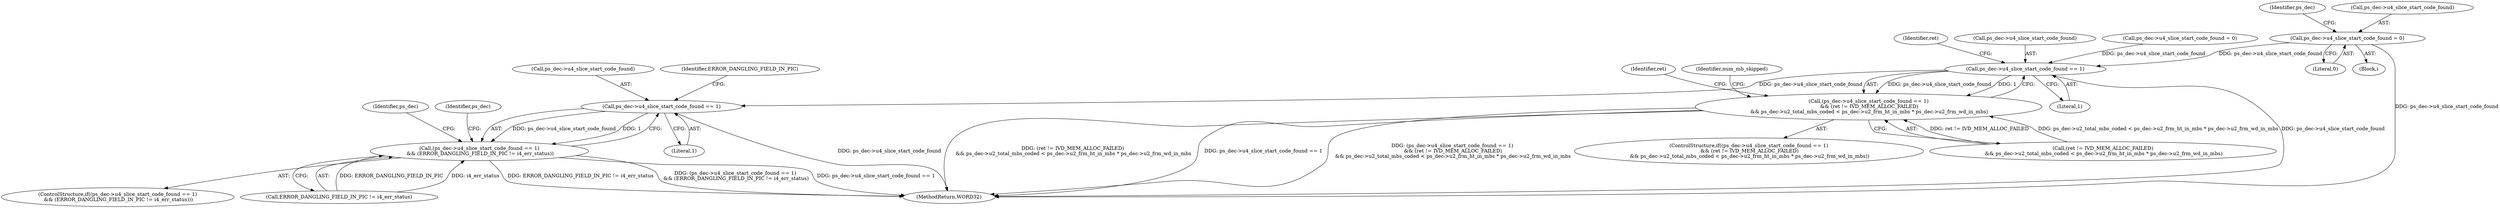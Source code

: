 digraph "0_Android_7109ce3f8f90a28ca9f0ee6e14f6ac5e414c62cf@pointer" {
"1000524" [label="(Call,ps_dec->u4_slice_start_code_found = 0)"];
"1001471" [label="(Call,ps_dec->u4_slice_start_code_found == 1)"];
"1001470" [label="(Call,(ps_dec->u4_slice_start_code_found == 1)\n && (ret != IVD_MEM_ALLOC_FAILED)\n && ps_dec->u2_total_mbs_coded < ps_dec->u2_frm_ht_in_mbs * ps_dec->u2_frm_wd_in_mbs)"];
"1001826" [label="(Call,ps_dec->u4_slice_start_code_found == 1)"];
"1001825" [label="(Call,(ps_dec->u4_slice_start_code_found == 1)\n && (ERROR_DANGLING_FIELD_IN_PIC != i4_err_status))"];
"1000528" [label="(Literal,0)"];
"1001838" [label="(Identifier,ps_dec)"];
"1001470" [label="(Call,(ps_dec->u4_slice_start_code_found == 1)\n && (ret != IVD_MEM_ALLOC_FAILED)\n && ps_dec->u2_total_mbs_coded < ps_dec->u2_frm_ht_in_mbs * ps_dec->u2_frm_wd_in_mbs)"];
"1001830" [label="(Literal,1)"];
"1001571" [label="(Identifier,ret)"];
"1000533" [label="(Identifier,ps_dec)"];
"1001471" [label="(Call,ps_dec->u4_slice_start_code_found == 1)"];
"1001478" [label="(Identifier,ret)"];
"1000151" [label="(Block,)"];
"1001475" [label="(Literal,1)"];
"1002160" [label="(MethodReturn,WORD32)"];
"1000524" [label="(Call,ps_dec->u4_slice_start_code_found = 0)"];
"1001824" [label="(ControlStructure,if((ps_dec->u4_slice_start_code_found == 1)\n && (ERROR_DANGLING_FIELD_IN_PIC != i4_err_status)))"];
"1001497" [label="(Identifier,num_mb_skipped)"];
"1001826" [label="(Call,ps_dec->u4_slice_start_code_found == 1)"];
"1001469" [label="(ControlStructure,if((ps_dec->u4_slice_start_code_found == 1)\n && (ret != IVD_MEM_ALLOC_FAILED)\n && ps_dec->u2_total_mbs_coded < ps_dec->u2_frm_ht_in_mbs * ps_dec->u2_frm_wd_in_mbs))"];
"1001827" [label="(Call,ps_dec->u4_slice_start_code_found)"];
"1001832" [label="(Identifier,ERROR_DANGLING_FIELD_IN_PIC)"];
"1001831" [label="(Call,ERROR_DANGLING_FIELD_IN_PIC != i4_err_status)"];
"1001476" [label="(Call,(ret != IVD_MEM_ALLOC_FAILED)\n && ps_dec->u2_total_mbs_coded < ps_dec->u2_frm_ht_in_mbs * ps_dec->u2_frm_wd_in_mbs)"];
"1001994" [label="(Identifier,ps_dec)"];
"1001472" [label="(Call,ps_dec->u4_slice_start_code_found)"];
"1001337" [label="(Call,ps_dec->u4_slice_start_code_found = 0)"];
"1000525" [label="(Call,ps_dec->u4_slice_start_code_found)"];
"1001825" [label="(Call,(ps_dec->u4_slice_start_code_found == 1)\n && (ERROR_DANGLING_FIELD_IN_PIC != i4_err_status))"];
"1000524" -> "1000151"  [label="AST: "];
"1000524" -> "1000528"  [label="CFG: "];
"1000525" -> "1000524"  [label="AST: "];
"1000528" -> "1000524"  [label="AST: "];
"1000533" -> "1000524"  [label="CFG: "];
"1000524" -> "1002160"  [label="DDG: ps_dec->u4_slice_start_code_found"];
"1000524" -> "1001471"  [label="DDG: ps_dec->u4_slice_start_code_found"];
"1001471" -> "1001470"  [label="AST: "];
"1001471" -> "1001475"  [label="CFG: "];
"1001472" -> "1001471"  [label="AST: "];
"1001475" -> "1001471"  [label="AST: "];
"1001478" -> "1001471"  [label="CFG: "];
"1001470" -> "1001471"  [label="CFG: "];
"1001471" -> "1002160"  [label="DDG: ps_dec->u4_slice_start_code_found"];
"1001471" -> "1001470"  [label="DDG: ps_dec->u4_slice_start_code_found"];
"1001471" -> "1001470"  [label="DDG: 1"];
"1001337" -> "1001471"  [label="DDG: ps_dec->u4_slice_start_code_found"];
"1001471" -> "1001826"  [label="DDG: ps_dec->u4_slice_start_code_found"];
"1001470" -> "1001469"  [label="AST: "];
"1001470" -> "1001476"  [label="CFG: "];
"1001476" -> "1001470"  [label="AST: "];
"1001497" -> "1001470"  [label="CFG: "];
"1001571" -> "1001470"  [label="CFG: "];
"1001470" -> "1002160"  [label="DDG: (ret != IVD_MEM_ALLOC_FAILED)\n && ps_dec->u2_total_mbs_coded < ps_dec->u2_frm_ht_in_mbs * ps_dec->u2_frm_wd_in_mbs"];
"1001470" -> "1002160"  [label="DDG: ps_dec->u4_slice_start_code_found == 1"];
"1001470" -> "1002160"  [label="DDG: (ps_dec->u4_slice_start_code_found == 1)\n && (ret != IVD_MEM_ALLOC_FAILED)\n && ps_dec->u2_total_mbs_coded < ps_dec->u2_frm_ht_in_mbs * ps_dec->u2_frm_wd_in_mbs"];
"1001476" -> "1001470"  [label="DDG: ret != IVD_MEM_ALLOC_FAILED"];
"1001476" -> "1001470"  [label="DDG: ps_dec->u2_total_mbs_coded < ps_dec->u2_frm_ht_in_mbs * ps_dec->u2_frm_wd_in_mbs"];
"1001826" -> "1001825"  [label="AST: "];
"1001826" -> "1001830"  [label="CFG: "];
"1001827" -> "1001826"  [label="AST: "];
"1001830" -> "1001826"  [label="AST: "];
"1001832" -> "1001826"  [label="CFG: "];
"1001825" -> "1001826"  [label="CFG: "];
"1001826" -> "1002160"  [label="DDG: ps_dec->u4_slice_start_code_found"];
"1001826" -> "1001825"  [label="DDG: ps_dec->u4_slice_start_code_found"];
"1001826" -> "1001825"  [label="DDG: 1"];
"1001825" -> "1001824"  [label="AST: "];
"1001825" -> "1001831"  [label="CFG: "];
"1001831" -> "1001825"  [label="AST: "];
"1001838" -> "1001825"  [label="CFG: "];
"1001994" -> "1001825"  [label="CFG: "];
"1001825" -> "1002160"  [label="DDG: ERROR_DANGLING_FIELD_IN_PIC != i4_err_status"];
"1001825" -> "1002160"  [label="DDG: (ps_dec->u4_slice_start_code_found == 1)\n && (ERROR_DANGLING_FIELD_IN_PIC != i4_err_status)"];
"1001825" -> "1002160"  [label="DDG: ps_dec->u4_slice_start_code_found == 1"];
"1001831" -> "1001825"  [label="DDG: ERROR_DANGLING_FIELD_IN_PIC"];
"1001831" -> "1001825"  [label="DDG: i4_err_status"];
}
